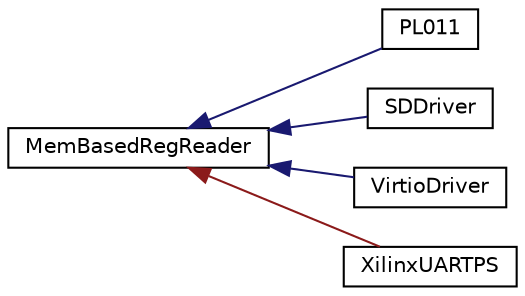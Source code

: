 digraph "类继承关系图"
{
  edge [fontname="Helvetica",fontsize="10",labelfontname="Helvetica",labelfontsize="10"];
  node [fontname="Helvetica",fontsize="10",shape=record];
  rankdir="LR";
  Node0 [label="MemBasedRegReader",height=0.2,width=0.4,color="black", fillcolor="white", style="filled",URL="$dd/d17/class_mem_based_reg_reader.html"];
  Node0 -> Node1 [dir="back",color="midnightblue",fontsize="10",style="solid",fontname="Helvetica"];
  Node1 [label="PL011",height=0.2,width=0.4,color="black", fillcolor="white", style="filled",URL="$d7/dff/class_p_l011.html"];
  Node0 -> Node2 [dir="back",color="midnightblue",fontsize="10",style="solid",fontname="Helvetica"];
  Node2 [label="SDDriver",height=0.2,width=0.4,color="black", fillcolor="white", style="filled",URL="$d1/dcf/class_s_d_driver.html"];
  Node0 -> Node3 [dir="back",color="midnightblue",fontsize="10",style="solid",fontname="Helvetica"];
  Node3 [label="VirtioDriver",height=0.2,width=0.4,color="black", fillcolor="white", style="filled",URL="$d4/d4c/class_virtio_driver.html"];
  Node0 -> Node4 [dir="back",color="firebrick4",fontsize="10",style="solid",fontname="Helvetica"];
  Node4 [label="XilinxUARTPS",height=0.2,width=0.4,color="black", fillcolor="white", style="filled",URL="$df/d5b/class_xilinx_u_a_r_t_p_s.html"];
}
